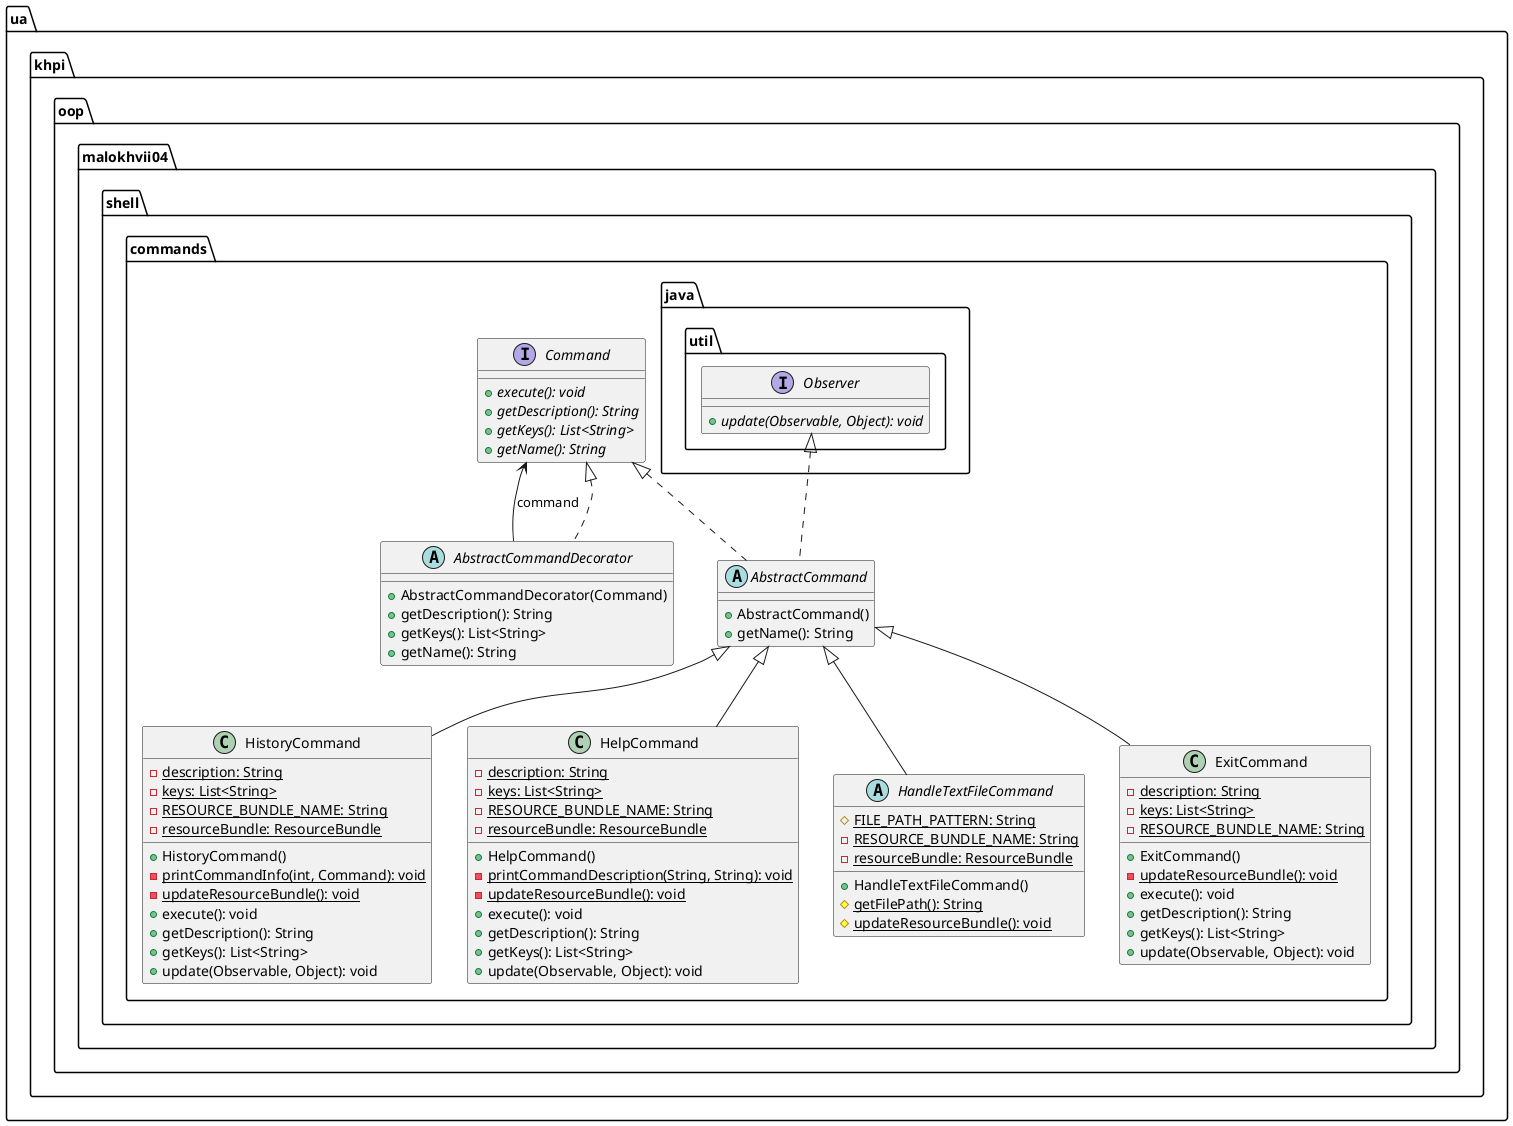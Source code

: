 @startuml

    namespace ua.khpi.oop.malokhvii04.shell.commands {

        class HistoryCommand {
            {static} -description: String
            {static} -keys: List<String>
            {static} -RESOURCE_BUNDLE_NAME: String
            {static} -resourceBundle: ResourceBundle
            +HistoryCommand()
            {static} -printCommandInfo(int, Command): void
            {static} -updateResourceBundle(): void
            +execute(): void
            +getDescription(): String
            +getKeys(): List<String>
            +update(Observable, Object): void
        }

        class HelpCommand {
            {static} -description: String
            {static} -keys: List<String>
            {static} -RESOURCE_BUNDLE_NAME: String
            {static} -resourceBundle: ResourceBundle
            +HelpCommand()
            {static} -printCommandDescription(String, String): void
            {static} -updateResourceBundle(): void
            +execute(): void
            +getDescription(): String
            +getKeys(): List<String>
            +update(Observable, Object): void
        }

        abstract class HandleTextFileCommand {
            {static} #FILE_PATH_PATTERN: String
            {static} -RESOURCE_BUNDLE_NAME: String
            {static} -resourceBundle: ResourceBundle
            +HandleTextFileCommand()
            {static} #getFilePath(): String
            {static} #updateResourceBundle(): void
        }

        class ExitCommand {
            {static} -description: String
            {static} -keys: List<String>
            {static} -RESOURCE_BUNDLE_NAME: String
            +ExitCommand()
            {static} -updateResourceBundle(): void
            +execute(): void
            +getDescription(): String
            +getKeys(): List<String>
            +update(Observable, Object): void
        }

        interface Command {
            {abstract} +execute(): void
            {abstract} +getDescription(): String
            {abstract} +getKeys(): List<String>
            {abstract} +getName(): String
        }

        abstract class AbstractCommandDecorator {
            +AbstractCommandDecorator(Command)
            +getDescription(): String
            +getKeys(): List<String>
            +getName(): String
        }

        abstract class AbstractCommand {
            +AbstractCommand()
            +getName(): String
        }

        AbstractCommand <|-- HistoryCommand

        AbstractCommand <|-- HelpCommand

        AbstractCommand <|-- HandleTextFileCommand

        AbstractCommand <|-- ExitCommand

        Command <|.. AbstractCommandDecorator

        Command <|.. AbstractCommand

        interface java.util.Observer {
            {abstract} +update(Observable, Object): void
        }
        java.util.Observer <|.. AbstractCommand

        AbstractCommandDecorator --> Command: command

    }

@enduml
